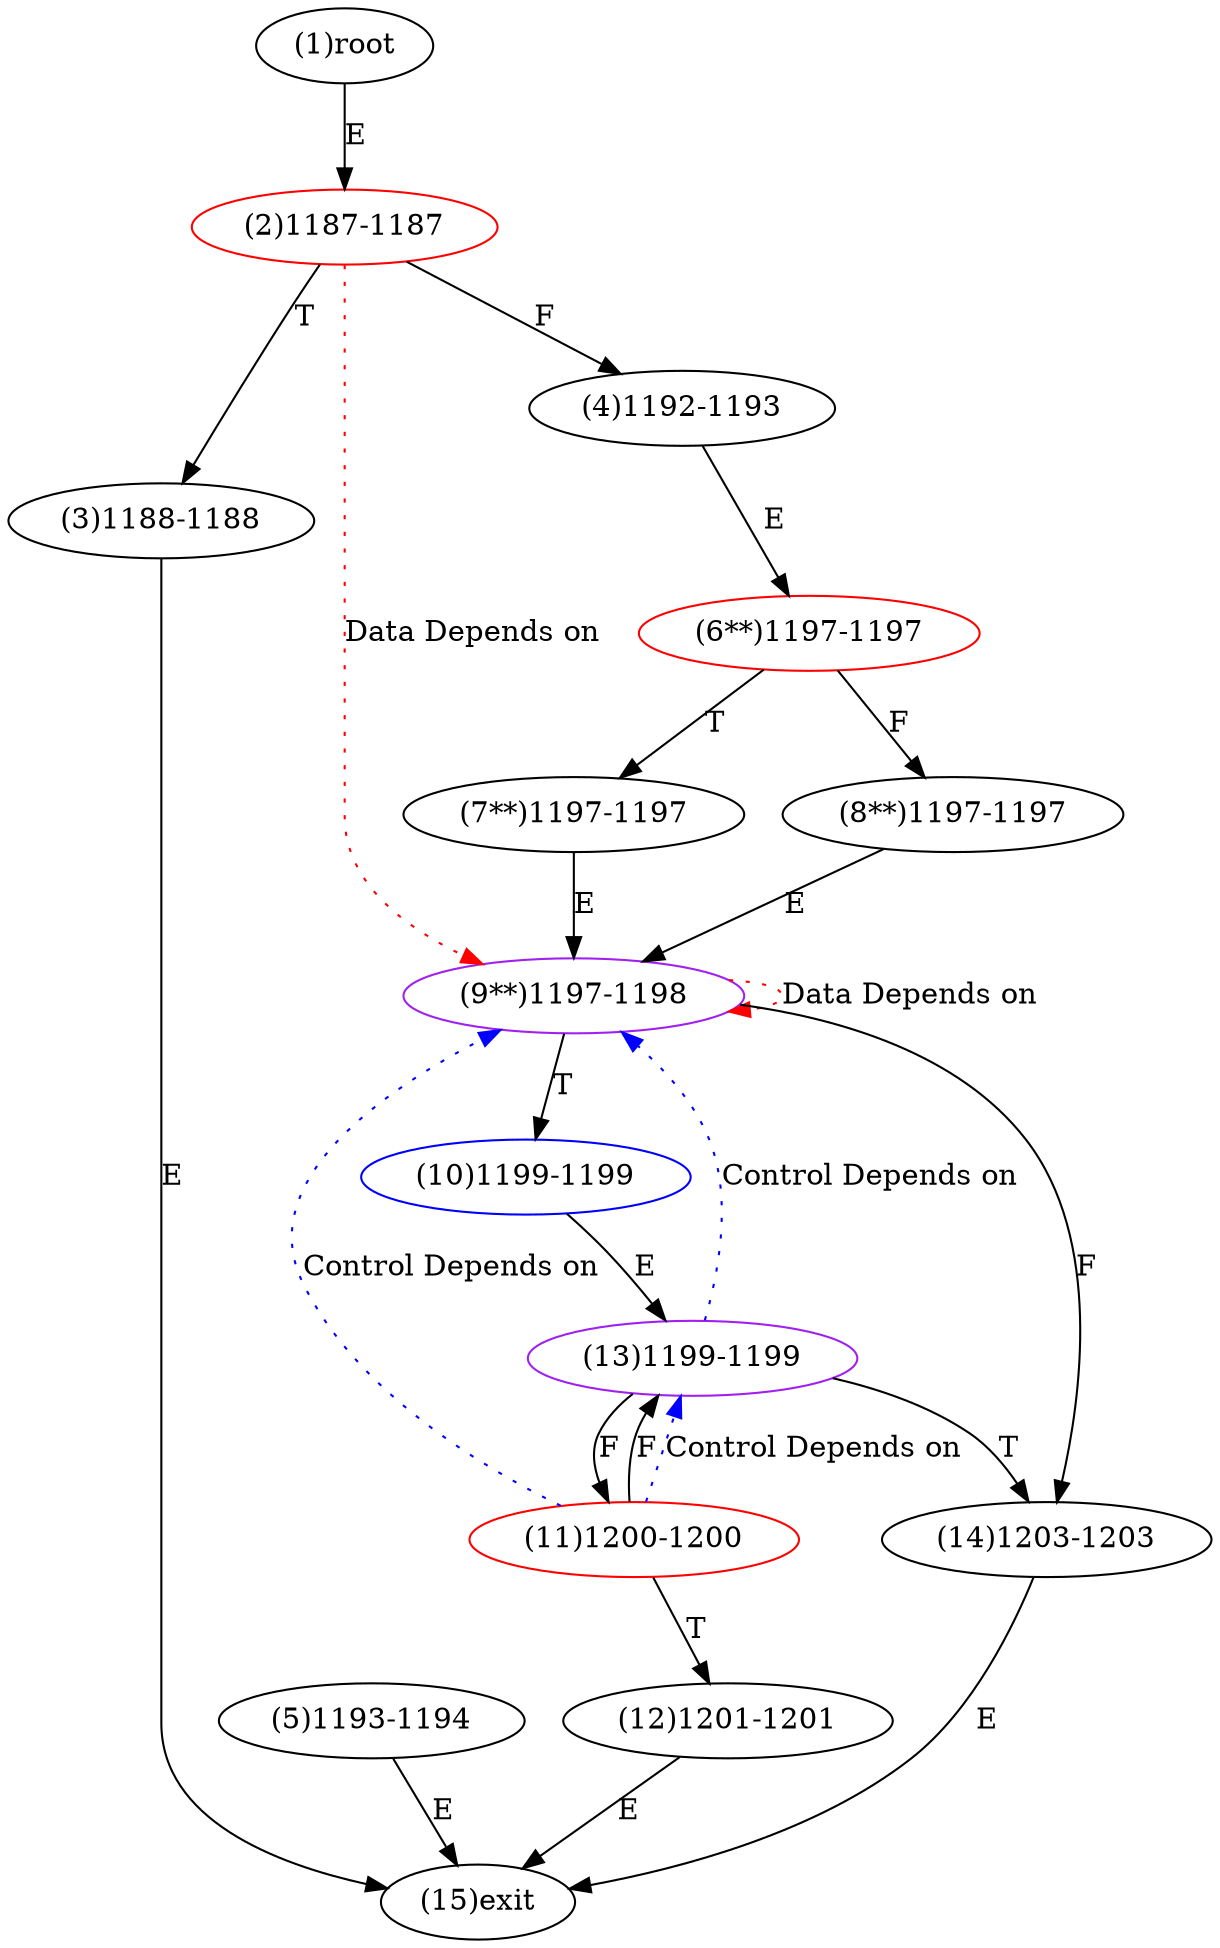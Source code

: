 digraph "" { 
1[ label="(1)root"];
2[ label="(2)1187-1187",color=red];
3[ label="(3)1188-1188"];
4[ label="(4)1192-1193"];
5[ label="(5)1193-1194"];
6[ label="(6**)1197-1197",color=red];
7[ label="(7**)1197-1197"];
8[ label="(8**)1197-1197"];
9[ label="(9**)1197-1198",color=purple];
10[ label="(10)1199-1199",color=blue];
11[ label="(11)1200-1200",color=red];
12[ label="(12)1201-1201"];
13[ label="(13)1199-1199",color=purple];
14[ label="(14)1203-1203"];
15[ label="(15)exit"];
1->2[ label="E"];
2->4[ label="F"];
2->3[ label="T"];
3->15[ label="E"];
4->6[ label="E"];
5->15[ label="E"];
6->8[ label="F"];
6->7[ label="T"];
7->9[ label="E"];
8->9[ label="E"];
9->14[ label="F"];
9->10[ label="T"];
10->13[ label="E"];
11->13[ label="F"];
11->12[ label="T"];
12->15[ label="E"];
13->11[ label="F"];
13->14[ label="T"];
14->15[ label="E"];
2->9[ color="red" label="Data Depends on" style = dotted ];
9->9[ color="red" label="Data Depends on" style = dotted ];
11->9[ color="blue" label="Control Depends on" style = dotted ];
11->13[ color="blue" label="Control Depends on" style = dotted ];
13->9[ color="blue" label="Control Depends on" style = dotted ];
}